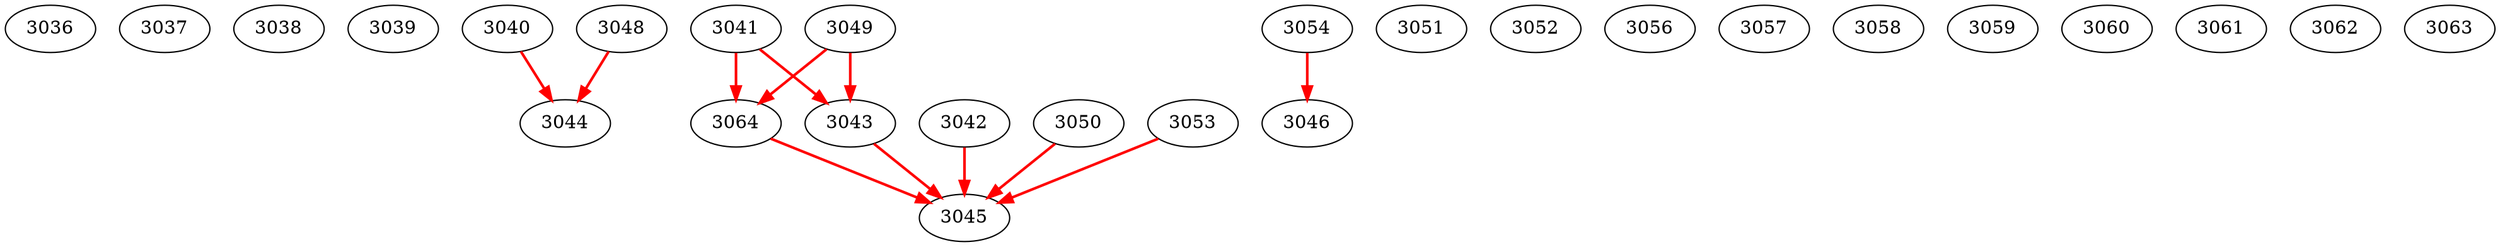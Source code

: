 digraph G {concentrate=true
edge[arrowhead=none]
3036
3037
3038
3039
3040 -> 3044 [arrowhead=normal, color=red, style=solid, penwidth=2]
3044
3041 -> 3043 [arrowhead=normal, color=red, style=solid, penwidth=2]
3043 -> 3045 [arrowhead=normal, color=red, style=solid, penwidth=2]
3045
3041 -> 3064 [arrowhead=normal, color=red, style=solid, penwidth=2]
3064 -> 3045 [arrowhead=normal, color=red, style=solid, penwidth=2]
3042 -> 3045 [arrowhead=normal, color=red, style=solid, penwidth=2]
3046
3048 -> 3044 [arrowhead=normal, color=red, style=solid, penwidth=2]
3049 -> 3043 [arrowhead=normal, color=red, style=solid, penwidth=2]
3049 -> 3064 [arrowhead=normal, color=red, style=solid, penwidth=2]
3050 -> 3045 [arrowhead=normal, color=red, style=solid, penwidth=2]
3051
3052
3053 -> 3045 [arrowhead=normal, color=red, style=solid, penwidth=2]
3054 -> 3046 [arrowhead=normal, color=red, style=solid, penwidth=2]
3056
3057
3058
3059
3060
3061
3062
3063

}
